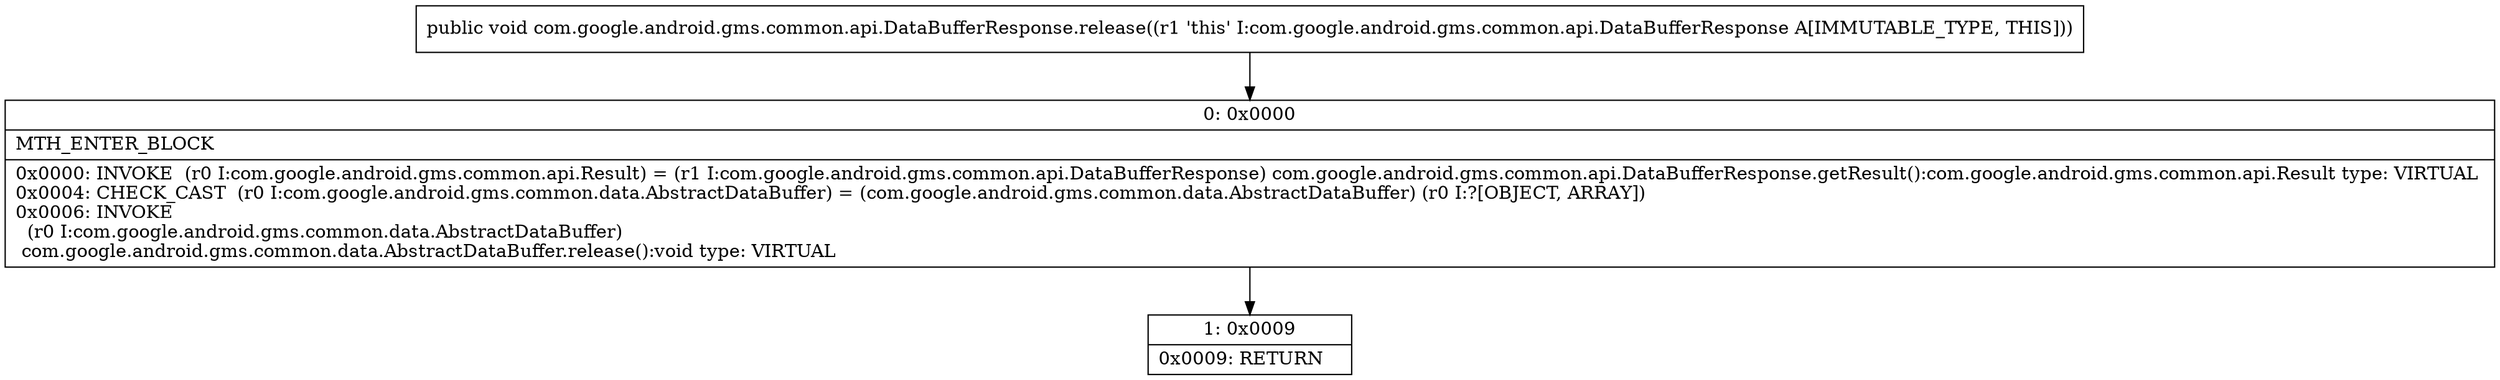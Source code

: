 digraph "CFG forcom.google.android.gms.common.api.DataBufferResponse.release()V" {
Node_0 [shape=record,label="{0\:\ 0x0000|MTH_ENTER_BLOCK\l|0x0000: INVOKE  (r0 I:com.google.android.gms.common.api.Result) = (r1 I:com.google.android.gms.common.api.DataBufferResponse) com.google.android.gms.common.api.DataBufferResponse.getResult():com.google.android.gms.common.api.Result type: VIRTUAL \l0x0004: CHECK_CAST  (r0 I:com.google.android.gms.common.data.AbstractDataBuffer) = (com.google.android.gms.common.data.AbstractDataBuffer) (r0 I:?[OBJECT, ARRAY]) \l0x0006: INVOKE  \l  (r0 I:com.google.android.gms.common.data.AbstractDataBuffer)\l com.google.android.gms.common.data.AbstractDataBuffer.release():void type: VIRTUAL \l}"];
Node_1 [shape=record,label="{1\:\ 0x0009|0x0009: RETURN   \l}"];
MethodNode[shape=record,label="{public void com.google.android.gms.common.api.DataBufferResponse.release((r1 'this' I:com.google.android.gms.common.api.DataBufferResponse A[IMMUTABLE_TYPE, THIS])) }"];
MethodNode -> Node_0;
Node_0 -> Node_1;
}

